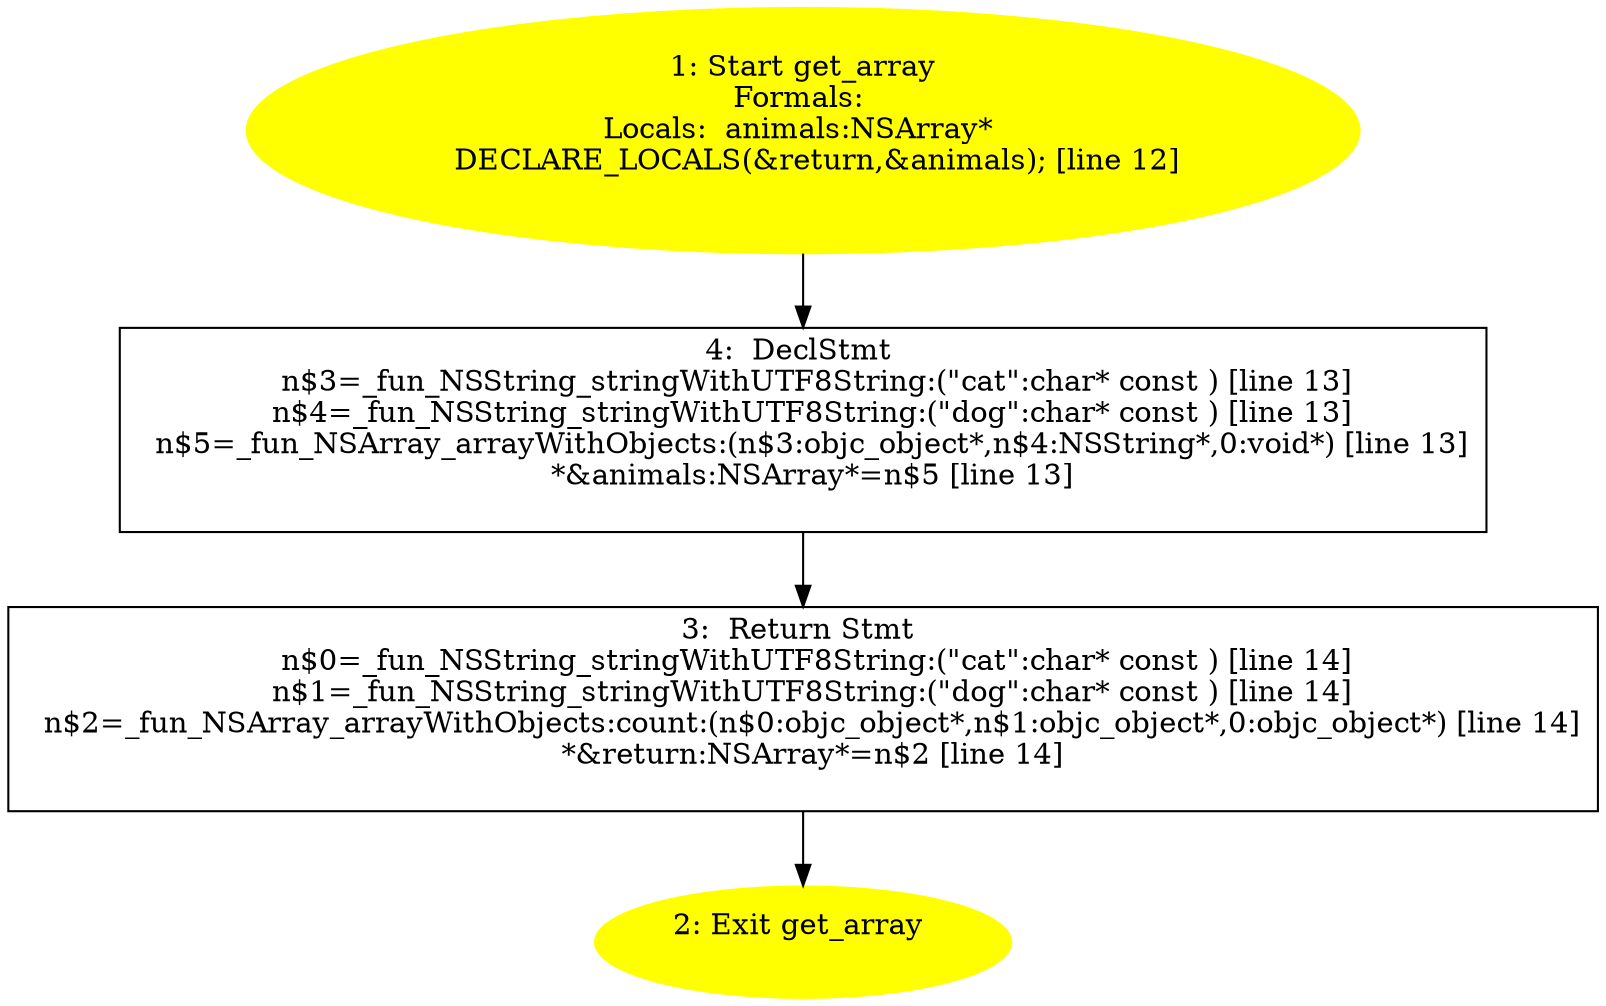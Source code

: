 /* @generated */
digraph iCFG {
"get_array.bca6b16c85e5b8ba530f380271b2ec79_1" [label="1: Start get_array\nFormals: \nLocals:  animals:NSArray* \n   DECLARE_LOCALS(&return,&animals); [line 12]\n " color=yellow style=filled]
	

	 "get_array.bca6b16c85e5b8ba530f380271b2ec79_1" -> "get_array.bca6b16c85e5b8ba530f380271b2ec79_4" ;
"get_array.bca6b16c85e5b8ba530f380271b2ec79_2" [label="2: Exit get_array \n  " color=yellow style=filled]
	

"get_array.bca6b16c85e5b8ba530f380271b2ec79_3" [label="3:  Return Stmt \n   n$0=_fun_NSString_stringWithUTF8String:(\"cat\":char* const ) [line 14]\n  n$1=_fun_NSString_stringWithUTF8String:(\"dog\":char* const ) [line 14]\n  n$2=_fun_NSArray_arrayWithObjects:count:(n$0:objc_object*,n$1:objc_object*,0:objc_object*) [line 14]\n  *&return:NSArray*=n$2 [line 14]\n " shape="box"]
	

	 "get_array.bca6b16c85e5b8ba530f380271b2ec79_3" -> "get_array.bca6b16c85e5b8ba530f380271b2ec79_2" ;
"get_array.bca6b16c85e5b8ba530f380271b2ec79_4" [label="4:  DeclStmt \n   n$3=_fun_NSString_stringWithUTF8String:(\"cat\":char* const ) [line 13]\n  n$4=_fun_NSString_stringWithUTF8String:(\"dog\":char* const ) [line 13]\n  n$5=_fun_NSArray_arrayWithObjects:(n$3:objc_object*,n$4:NSString*,0:void*) [line 13]\n  *&animals:NSArray*=n$5 [line 13]\n " shape="box"]
	

	 "get_array.bca6b16c85e5b8ba530f380271b2ec79_4" -> "get_array.bca6b16c85e5b8ba530f380271b2ec79_3" ;
}

